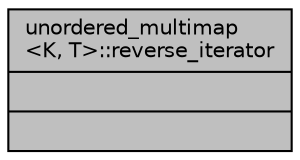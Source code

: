digraph "unordered_multimap&lt;K, T&gt;::reverse_iterator"
{
 // INTERACTIVE_SVG=YES
  bgcolor="transparent";
  edge [fontname="Helvetica",fontsize="10",labelfontname="Helvetica",labelfontsize="10"];
  node [fontname="Helvetica",fontsize="10",shape=record];
  Node1 [label="{unordered_multimap\l\<K, T\>::reverse_iterator\n||}",height=0.2,width=0.4,color="black", fillcolor="grey75", style="filled", fontcolor="black"];
}
